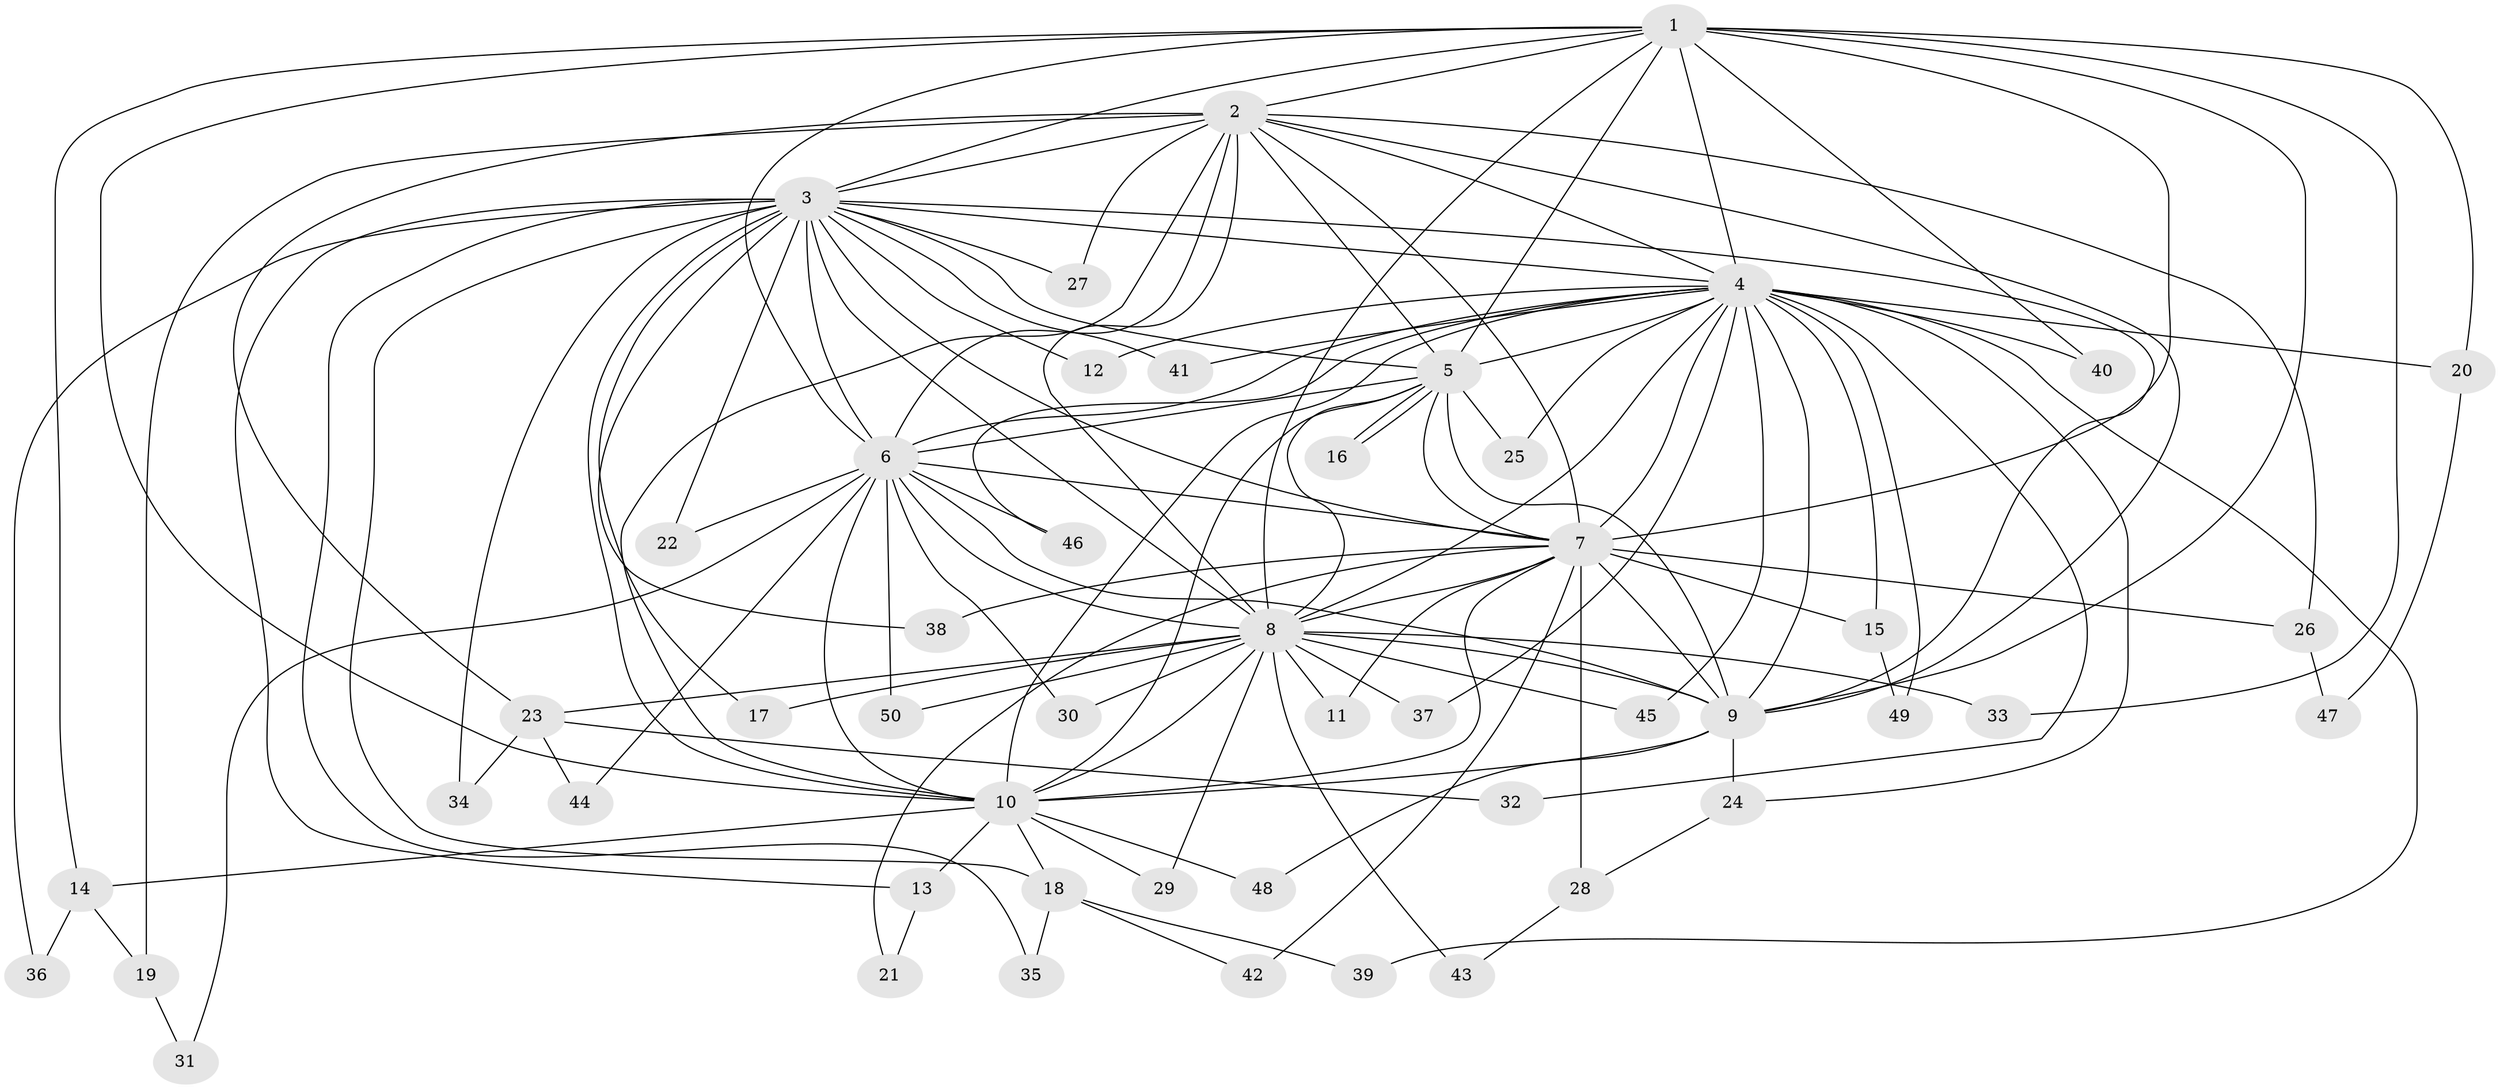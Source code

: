 // Generated by graph-tools (version 1.1) at 2025/25/03/09/25 03:25:37]
// undirected, 50 vertices, 125 edges
graph export_dot {
graph [start="1"]
  node [color=gray90,style=filled];
  1;
  2;
  3;
  4;
  5;
  6;
  7;
  8;
  9;
  10;
  11;
  12;
  13;
  14;
  15;
  16;
  17;
  18;
  19;
  20;
  21;
  22;
  23;
  24;
  25;
  26;
  27;
  28;
  29;
  30;
  31;
  32;
  33;
  34;
  35;
  36;
  37;
  38;
  39;
  40;
  41;
  42;
  43;
  44;
  45;
  46;
  47;
  48;
  49;
  50;
  1 -- 2;
  1 -- 3;
  1 -- 4;
  1 -- 5;
  1 -- 6;
  1 -- 7;
  1 -- 8;
  1 -- 9;
  1 -- 10;
  1 -- 14;
  1 -- 20;
  1 -- 33;
  1 -- 40;
  2 -- 3;
  2 -- 4;
  2 -- 5;
  2 -- 6;
  2 -- 7;
  2 -- 8;
  2 -- 9;
  2 -- 10;
  2 -- 19;
  2 -- 23;
  2 -- 26;
  2 -- 27;
  3 -- 4;
  3 -- 5;
  3 -- 6;
  3 -- 7;
  3 -- 8;
  3 -- 9;
  3 -- 10;
  3 -- 12;
  3 -- 13;
  3 -- 17;
  3 -- 18;
  3 -- 22;
  3 -- 27;
  3 -- 34;
  3 -- 35;
  3 -- 36;
  3 -- 38;
  3 -- 41;
  4 -- 5;
  4 -- 6;
  4 -- 7;
  4 -- 8;
  4 -- 9;
  4 -- 10;
  4 -- 12;
  4 -- 15;
  4 -- 20;
  4 -- 24;
  4 -- 25;
  4 -- 32;
  4 -- 37;
  4 -- 39;
  4 -- 40;
  4 -- 41;
  4 -- 45;
  4 -- 46;
  4 -- 49;
  5 -- 6;
  5 -- 7;
  5 -- 8;
  5 -- 9;
  5 -- 10;
  5 -- 16;
  5 -- 16;
  5 -- 25;
  6 -- 7;
  6 -- 8;
  6 -- 9;
  6 -- 10;
  6 -- 22;
  6 -- 30;
  6 -- 31;
  6 -- 44;
  6 -- 46;
  6 -- 50;
  7 -- 8;
  7 -- 9;
  7 -- 10;
  7 -- 11;
  7 -- 15;
  7 -- 21;
  7 -- 26;
  7 -- 28;
  7 -- 38;
  7 -- 42;
  8 -- 9;
  8 -- 10;
  8 -- 11;
  8 -- 17;
  8 -- 23;
  8 -- 29;
  8 -- 30;
  8 -- 33;
  8 -- 37;
  8 -- 43;
  8 -- 45;
  8 -- 50;
  9 -- 10;
  9 -- 24;
  9 -- 48;
  10 -- 13;
  10 -- 14;
  10 -- 18;
  10 -- 29;
  10 -- 48;
  13 -- 21;
  14 -- 19;
  14 -- 36;
  15 -- 49;
  18 -- 35;
  18 -- 39;
  18 -- 42;
  19 -- 31;
  20 -- 47;
  23 -- 32;
  23 -- 34;
  23 -- 44;
  24 -- 28;
  26 -- 47;
  28 -- 43;
}
